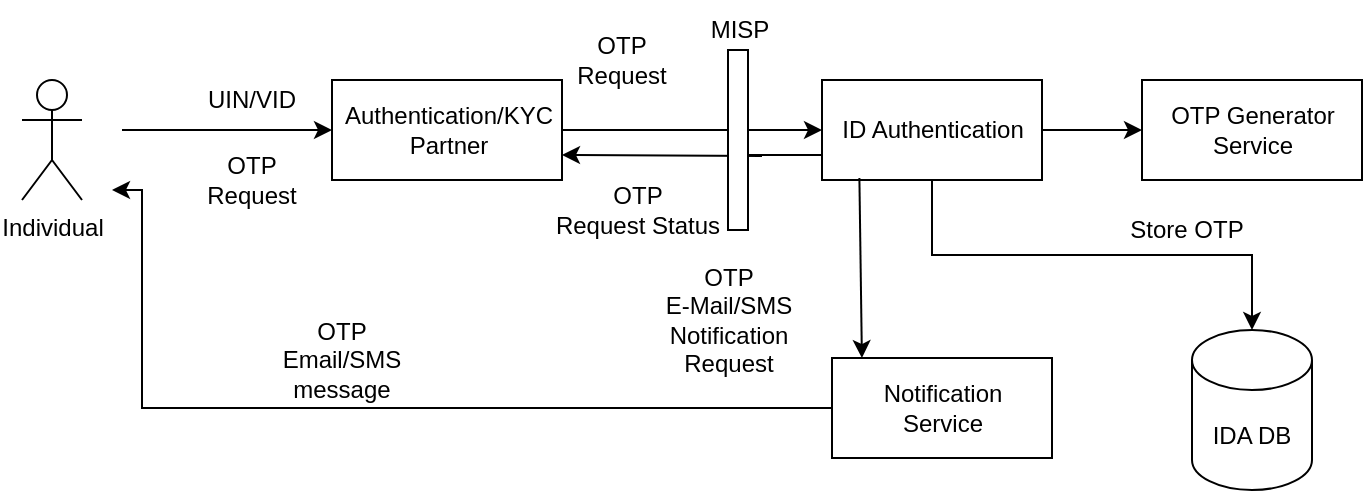 <mxfile version="16.5.5" type="github">
  <diagram id="1dYNKg-0c9NFS9p8_zLA" name="Page-1">
    <mxGraphModel dx="768" dy="467" grid="1" gridSize="10" guides="1" tooltips="1" connect="1" arrows="1" fold="1" page="1" pageScale="1" pageWidth="827" pageHeight="1169" math="0" shadow="0">
      <root>
        <mxCell id="0" />
        <mxCell id="1" parent="0" />
        <mxCell id="HqsBoaqwo4W7X47mig_Q-12" style="edgeStyle=orthogonalEdgeStyle;rounded=0;orthogonalLoop=1;jettySize=auto;html=1;entryX=0;entryY=0.5;entryDx=0;entryDy=0;" parent="1" target="HqsBoaqwo4W7X47mig_Q-4" edge="1">
          <mxGeometry relative="1" as="geometry">
            <mxPoint x="170" y="280" as="sourcePoint" />
            <Array as="points">
              <mxPoint x="250" y="280" />
              <mxPoint x="250" y="280" />
            </Array>
          </mxGeometry>
        </mxCell>
        <mxCell id="HqsBoaqwo4W7X47mig_Q-3" value="Individual" style="shape=umlActor;verticalLabelPosition=bottom;verticalAlign=top;html=1;" parent="1" vertex="1">
          <mxGeometry x="120" y="255" width="30" height="60" as="geometry" />
        </mxCell>
        <mxCell id="HqsBoaqwo4W7X47mig_Q-11" style="edgeStyle=orthogonalEdgeStyle;rounded=0;orthogonalLoop=1;jettySize=auto;html=1;exitX=1;exitY=0.5;exitDx=0;exitDy=0;" parent="1" source="HqsBoaqwo4W7X47mig_Q-4" target="HqsBoaqwo4W7X47mig_Q-7" edge="1">
          <mxGeometry relative="1" as="geometry" />
        </mxCell>
        <mxCell id="HqsBoaqwo4W7X47mig_Q-4" value="Authentication/KYC &lt;br&gt;Partner" style="html=1;" parent="1" vertex="1">
          <mxGeometry x="275" y="255" width="115" height="50" as="geometry" />
        </mxCell>
        <mxCell id="HqsBoaqwo4W7X47mig_Q-14" style="edgeStyle=orthogonalEdgeStyle;rounded=0;orthogonalLoop=1;jettySize=auto;html=1;exitX=0.5;exitY=1;exitDx=0;exitDy=0;" parent="1" source="HqsBoaqwo4W7X47mig_Q-7" target="HqsBoaqwo4W7X47mig_Q-13" edge="1">
          <mxGeometry relative="1" as="geometry" />
        </mxCell>
        <mxCell id="HqsBoaqwo4W7X47mig_Q-17" style="edgeStyle=orthogonalEdgeStyle;rounded=0;orthogonalLoop=1;jettySize=auto;html=1;exitX=1;exitY=0.5;exitDx=0;exitDy=0;entryX=0;entryY=0.5;entryDx=0;entryDy=0;" parent="1" source="HqsBoaqwo4W7X47mig_Q-7" target="HqsBoaqwo4W7X47mig_Q-15" edge="1">
          <mxGeometry relative="1" as="geometry" />
        </mxCell>
        <mxCell id="HqsBoaqwo4W7X47mig_Q-28" style="edgeStyle=orthogonalEdgeStyle;rounded=0;orthogonalLoop=1;jettySize=auto;html=1;exitX=0;exitY=0.75;exitDx=0;exitDy=0;entryX=1;entryY=0.75;entryDx=0;entryDy=0;startArrow=none;" parent="1" source="fmAicMVyh8D6lssBpDnl-3" target="HqsBoaqwo4W7X47mig_Q-4" edge="1">
          <mxGeometry relative="1" as="geometry">
            <Array as="points">
              <mxPoint x="490" y="293" />
              <mxPoint x="440" y="293" />
            </Array>
          </mxGeometry>
        </mxCell>
        <mxCell id="HqsBoaqwo4W7X47mig_Q-7" value="ID Authentication" style="html=1;" parent="1" vertex="1">
          <mxGeometry x="520" y="255" width="110" height="50" as="geometry" />
        </mxCell>
        <mxCell id="HqsBoaqwo4W7X47mig_Q-13" value="IDA DB" style="shape=cylinder3;whiteSpace=wrap;html=1;boundedLbl=1;backgroundOutline=1;size=15;" parent="1" vertex="1">
          <mxGeometry x="705" y="380" width="60" height="80" as="geometry" />
        </mxCell>
        <mxCell id="HqsBoaqwo4W7X47mig_Q-15" value="OTP Generator&lt;br&gt;Service" style="html=1;" parent="1" vertex="1">
          <mxGeometry x="680" y="255" width="110" height="50" as="geometry" />
        </mxCell>
        <mxCell id="HqsBoaqwo4W7X47mig_Q-22" style="edgeStyle=orthogonalEdgeStyle;rounded=0;orthogonalLoop=1;jettySize=auto;html=1;exitX=0;exitY=0.5;exitDx=0;exitDy=0;" parent="1" source="HqsBoaqwo4W7X47mig_Q-20" edge="1">
          <mxGeometry relative="1" as="geometry">
            <mxPoint x="165" y="310" as="targetPoint" />
            <Array as="points">
              <mxPoint x="180" y="419" />
              <mxPoint x="180" y="310" />
            </Array>
          </mxGeometry>
        </mxCell>
        <mxCell id="HqsBoaqwo4W7X47mig_Q-20" value="Notification&lt;br&gt;Service" style="html=1;" parent="1" vertex="1">
          <mxGeometry x="525" y="394" width="110" height="50" as="geometry" />
        </mxCell>
        <mxCell id="HqsBoaqwo4W7X47mig_Q-23" value="UIN/VID" style="text;html=1;strokeColor=none;fillColor=none;align=center;verticalAlign=middle;whiteSpace=wrap;rounded=0;" parent="1" vertex="1">
          <mxGeometry x="205" y="250" width="60" height="30" as="geometry" />
        </mxCell>
        <mxCell id="HqsBoaqwo4W7X47mig_Q-24" value="OTP Request" style="text;html=1;strokeColor=none;fillColor=none;align=center;verticalAlign=middle;whiteSpace=wrap;rounded=0;" parent="1" vertex="1">
          <mxGeometry x="205" y="290" width="60" height="30" as="geometry" />
        </mxCell>
        <mxCell id="HqsBoaqwo4W7X47mig_Q-25" value="OTP Request" style="text;html=1;strokeColor=none;fillColor=none;align=center;verticalAlign=middle;whiteSpace=wrap;rounded=0;" parent="1" vertex="1">
          <mxGeometry x="390" y="230" width="60" height="30" as="geometry" />
        </mxCell>
        <mxCell id="HqsBoaqwo4W7X47mig_Q-26" value="OTP Request&amp;nbsp;Status" style="text;html=1;strokeColor=none;fillColor=none;align=center;verticalAlign=middle;whiteSpace=wrap;rounded=0;" parent="1" vertex="1">
          <mxGeometry x="398" y="305" width="60" height="30" as="geometry" />
        </mxCell>
        <mxCell id="fmAicMVyh8D6lssBpDnl-3" value="" style="rounded=0;whiteSpace=wrap;html=1;" parent="1" vertex="1">
          <mxGeometry x="473" y="240" width="10" height="90" as="geometry" />
        </mxCell>
        <mxCell id="fmAicMVyh8D6lssBpDnl-8" value="" style="edgeStyle=orthogonalEdgeStyle;rounded=0;orthogonalLoop=1;jettySize=auto;html=1;exitX=0;exitY=0.75;exitDx=0;exitDy=0;entryX=1;entryY=0.75;entryDx=0;entryDy=0;endArrow=none;" parent="1" source="HqsBoaqwo4W7X47mig_Q-7" target="fmAicMVyh8D6lssBpDnl-3" edge="1">
          <mxGeometry relative="1" as="geometry">
            <mxPoint x="520" y="292.5" as="sourcePoint" />
            <mxPoint x="390" y="292.5" as="targetPoint" />
          </mxGeometry>
        </mxCell>
        <mxCell id="fmAicMVyh8D6lssBpDnl-9" value="MISP" style="text;html=1;strokeColor=none;fillColor=none;align=center;verticalAlign=middle;whiteSpace=wrap;rounded=0;" parent="1" vertex="1">
          <mxGeometry x="449" y="215" width="60" height="30" as="geometry" />
        </mxCell>
        <mxCell id="fmAicMVyh8D6lssBpDnl-16" value="Store OTP" style="text;html=1;strokeColor=none;fillColor=none;align=center;verticalAlign=middle;whiteSpace=wrap;rounded=0;" parent="1" vertex="1">
          <mxGeometry x="655" y="315" width="95" height="30" as="geometry" />
        </mxCell>
        <mxCell id="fmAicMVyh8D6lssBpDnl-21" value="OTP &lt;br&gt;E-Mail/SMS Notification Request" style="text;html=1;strokeColor=none;fillColor=none;align=center;verticalAlign=middle;whiteSpace=wrap;rounded=0;" parent="1" vertex="1">
          <mxGeometry x="432" y="360" width="83" height="30" as="geometry" />
        </mxCell>
        <mxCell id="fmAicMVyh8D6lssBpDnl-24" value="OTP Email/SMS message" style="text;html=1;strokeColor=none;fillColor=none;align=center;verticalAlign=middle;whiteSpace=wrap;rounded=0;" parent="1" vertex="1">
          <mxGeometry x="240" y="380" width="80" height="30" as="geometry" />
        </mxCell>
        <mxCell id="R2P6aQjRr2qWBfgYaLOW-2" value="" style="endArrow=classic;html=1;rounded=0;entryX=0.136;entryY=0;entryDx=0;entryDy=0;entryPerimeter=0;exitX=0.17;exitY=0.98;exitDx=0;exitDy=0;exitPerimeter=0;" edge="1" parent="1" source="HqsBoaqwo4W7X47mig_Q-7" target="HqsBoaqwo4W7X47mig_Q-20">
          <mxGeometry width="50" height="50" relative="1" as="geometry">
            <mxPoint x="470" y="270" as="sourcePoint" />
            <mxPoint x="520" y="220" as="targetPoint" />
          </mxGeometry>
        </mxCell>
      </root>
    </mxGraphModel>
  </diagram>
</mxfile>
